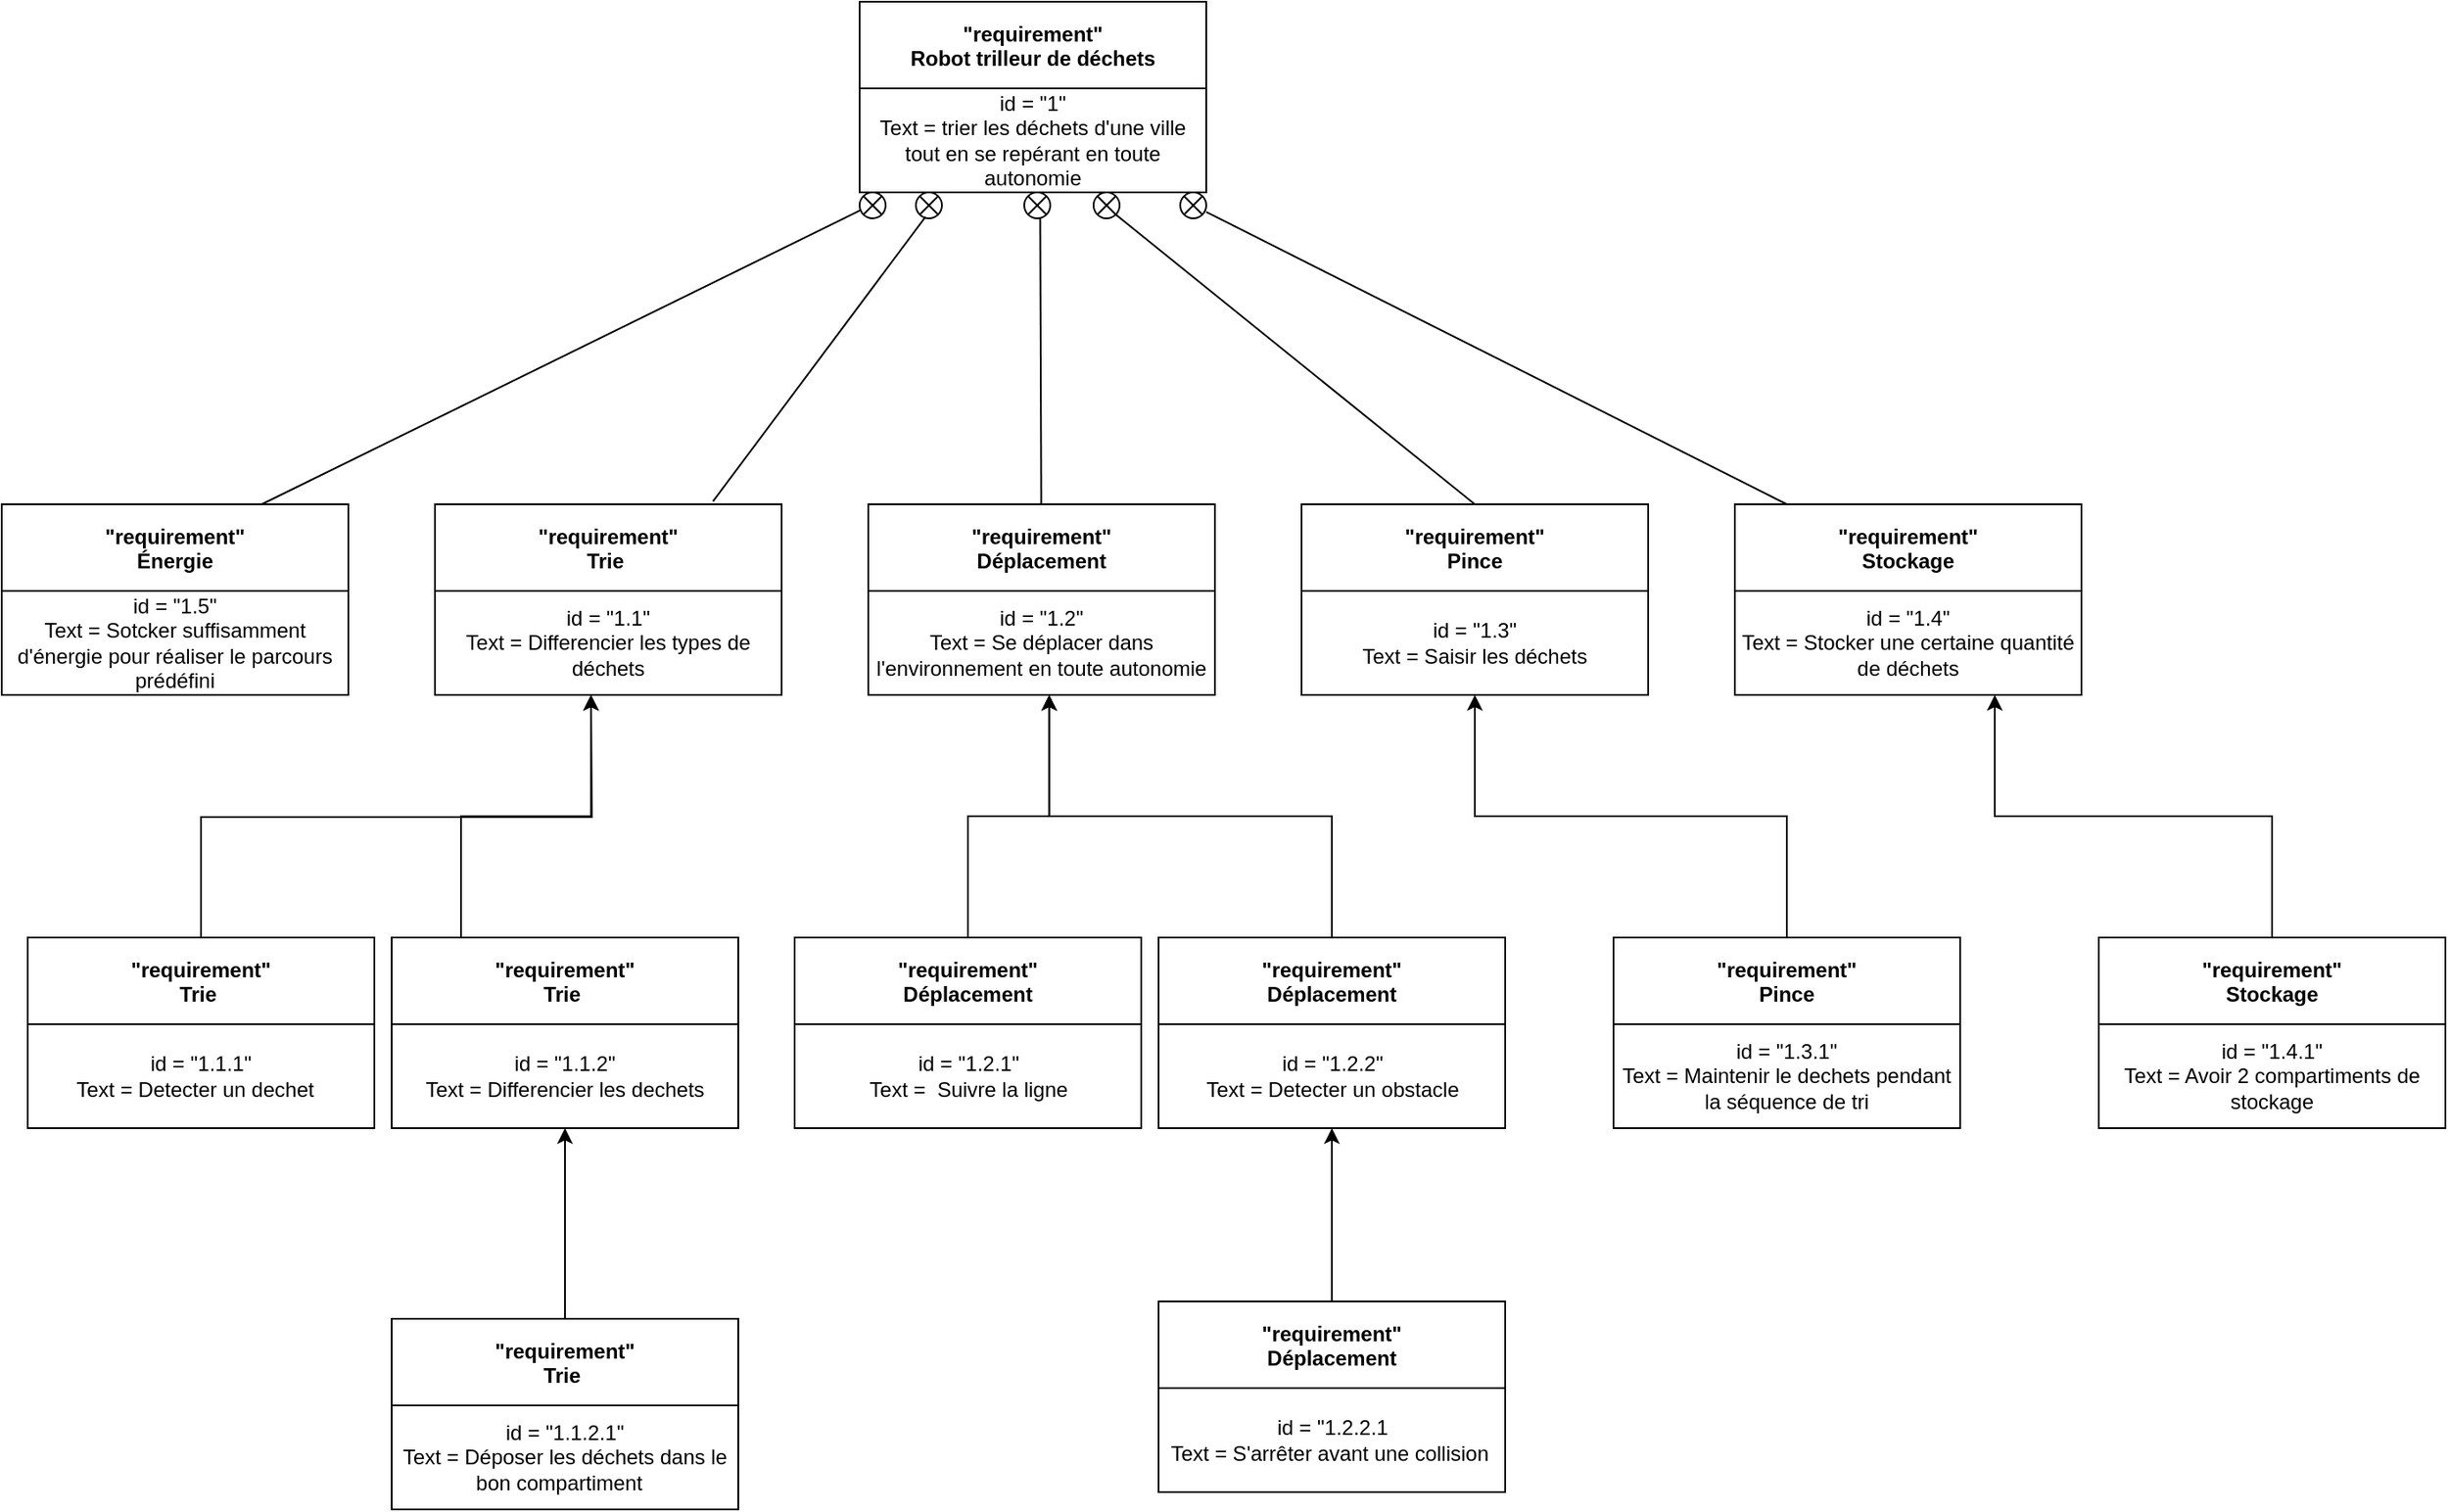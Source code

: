<mxfile version="20.6.2" type="device"><diagram id="zzhUTutEtf5TXfDsCWEF" name="Page-1"><mxGraphModel dx="1651" dy="2150" grid="1" gridSize="10" guides="1" tooltips="1" connect="1" arrows="1" fold="1" page="1" pageScale="1" pageWidth="827" pageHeight="1169" math="0" shadow="0"><root><mxCell id="0"/><mxCell id="1" parent="0"/><mxCell id="ssZtXpaOOfYyP1Bo79M5-1" value="&quot;requirement&quot;&#10;Robot trilleur de déchets" style="swimlane;startSize=50;" parent="1" vertex="1"><mxGeometry x="-75" y="-1140" width="200" height="105" as="geometry"/></mxCell><mxCell id="ssZtXpaOOfYyP1Bo79M5-7" value="id = &quot;1&quot;&lt;br&gt;Text = trier les déchets d'une ville tout en se repérant en toute autonomie" style="whiteSpace=wrap;html=1;" parent="ssZtXpaOOfYyP1Bo79M5-1" vertex="1"><mxGeometry y="50" width="200" height="60" as="geometry"/></mxCell><mxCell id="ssZtXpaOOfYyP1Bo79M5-26" style="edgeStyle=orthogonalEdgeStyle;rounded=0;orthogonalLoop=1;jettySize=auto;html=1;exitX=0.5;exitY=1;exitDx=0;exitDy=0;" parent="ssZtXpaOOfYyP1Bo79M5-1" edge="1"><mxGeometry relative="1" as="geometry"><mxPoint x="135" y="110" as="sourcePoint"/><mxPoint x="135" y="110" as="targetPoint"/></mxGeometry></mxCell><mxCell id="ssZtXpaOOfYyP1Bo79M5-8" value="&quot;requirement&quot;&#10;Trie " style="swimlane;startSize=50;" parent="1" vertex="1"><mxGeometry x="-320" y="-850" width="200" height="110" as="geometry"/></mxCell><mxCell id="ssZtXpaOOfYyP1Bo79M5-9" value="id = &quot;1.1&quot;&lt;br&gt;Text = Differencier les types de déchets" style="whiteSpace=wrap;html=1;" parent="ssZtXpaOOfYyP1Bo79M5-8" vertex="1"><mxGeometry y="50" width="200" height="60" as="geometry"/></mxCell><mxCell id="ssZtXpaOOfYyP1Bo79M5-10" value="&quot;requirement&quot;&#10;Déplacement" style="swimlane;startSize=50;" parent="1" vertex="1"><mxGeometry x="-70" y="-850" width="200" height="110" as="geometry"/></mxCell><mxCell id="ssZtXpaOOfYyP1Bo79M5-11" value="id = &quot;1.2&quot;&lt;br&gt;Text = Se déplacer dans l'environnement en toute autonomie" style="whiteSpace=wrap;html=1;" parent="ssZtXpaOOfYyP1Bo79M5-10" vertex="1"><mxGeometry y="50" width="200" height="60" as="geometry"/></mxCell><mxCell id="ssZtXpaOOfYyP1Bo79M5-13" value="&quot;requirement&quot;&#10;Pince" style="swimlane;startSize=50;" parent="1" vertex="1"><mxGeometry x="180" y="-850" width="200" height="110" as="geometry"/></mxCell><mxCell id="ssZtXpaOOfYyP1Bo79M5-14" value="id = &quot;1.3&quot;&lt;br&gt;Text = Saisir les déchets" style="whiteSpace=wrap;html=1;" parent="ssZtXpaOOfYyP1Bo79M5-13" vertex="1"><mxGeometry y="50" width="200" height="60" as="geometry"/></mxCell><mxCell id="ssZtXpaOOfYyP1Bo79M5-15" value="&quot;requirement&quot;&#10;Stockage" style="swimlane;startSize=50;" parent="1" vertex="1"><mxGeometry x="430" y="-850" width="200" height="110" as="geometry"/></mxCell><mxCell id="ssZtXpaOOfYyP1Bo79M5-16" value="id = &quot;1.4&quot;&lt;br&gt;Text = Stocker une certaine quantité de déchets" style="whiteSpace=wrap;html=1;" parent="ssZtXpaOOfYyP1Bo79M5-15" vertex="1"><mxGeometry y="50" width="200" height="60" as="geometry"/></mxCell><mxCell id="ssZtXpaOOfYyP1Bo79M5-34" value="" style="endArrow=none;html=1;rounded=0;exitX=0.5;exitY=0;exitDx=0;exitDy=0;entryX=0.855;entryY=0.855;entryDx=0;entryDy=0;entryPerimeter=0;" parent="1" source="ssZtXpaOOfYyP1Bo79M5-13" target="ssZtXpaOOfYyP1Bo79M5-33" edge="1"><mxGeometry width="50" height="50" relative="1" as="geometry"><mxPoint x="525" y="-890.0" as="sourcePoint"/><mxPoint x="565" y="-930" as="targetPoint"/></mxGeometry></mxCell><mxCell id="ssZtXpaOOfYyP1Bo79M5-36" value="" style="endArrow=none;html=1;rounded=0;entryX=0.612;entryY=0.626;entryDx=0;entryDy=0;entryPerimeter=0;" parent="1" source="ssZtXpaOOfYyP1Bo79M5-10" target="ssZtXpaOOfYyP1Bo79M5-35" edge="1"><mxGeometry width="50" height="50" relative="1" as="geometry"><mxPoint x="23.5" y="-886.83" as="sourcePoint"/><mxPoint x="27.5" y="-1012.83" as="targetPoint"/></mxGeometry></mxCell><mxCell id="ssZtXpaOOfYyP1Bo79M5-37" value="" style="verticalLabelPosition=bottom;verticalAlign=top;html=1;shape=mxgraph.flowchart.or;" parent="1" vertex="1"><mxGeometry x="-42.5" y="-1030" width="15" height="15" as="geometry"/></mxCell><mxCell id="ssZtXpaOOfYyP1Bo79M5-38" value="" style="endArrow=none;html=1;rounded=0;exitX=0.802;exitY=-0.015;exitDx=0;exitDy=0;exitPerimeter=0;entryX=0.367;entryY=0.943;entryDx=0;entryDy=0;entryPerimeter=0;" parent="1" source="ssZtXpaOOfYyP1Bo79M5-8" target="ssZtXpaOOfYyP1Bo79M5-37" edge="1"><mxGeometry width="50" height="50" relative="1" as="geometry"><mxPoint x="265" y="-907.83" as="sourcePoint"/><mxPoint x="-40.325" y="-1015.005" as="targetPoint"/></mxGeometry></mxCell><mxCell id="ssZtXpaOOfYyP1Bo79M5-35" value="" style="verticalLabelPosition=bottom;verticalAlign=top;html=1;shape=mxgraph.flowchart.or;" parent="1" vertex="1"><mxGeometry x="20" y="-1030" width="15" height="15" as="geometry"/></mxCell><mxCell id="ssZtXpaOOfYyP1Bo79M5-50" style="edgeStyle=orthogonalEdgeStyle;rounded=0;orthogonalLoop=1;jettySize=auto;html=1;exitX=0.5;exitY=0;exitDx=0;exitDy=0;" parent="1" source="ssZtXpaOOfYyP1Bo79M5-42" edge="1"><mxGeometry relative="1" as="geometry"><mxPoint x="-230" y="-740" as="targetPoint"/></mxGeometry></mxCell><mxCell id="ssZtXpaOOfYyP1Bo79M5-42" value="&quot;requirement&quot;&#10;Trie " style="swimlane;startSize=50;" parent="1" vertex="1"><mxGeometry x="-555" y="-600" width="200" height="110" as="geometry"/></mxCell><mxCell id="ssZtXpaOOfYyP1Bo79M5-43" value="id = &quot;1.1.1&quot;&lt;br&gt;Text = Detecter un dechet&amp;nbsp;&amp;nbsp;" style="whiteSpace=wrap;html=1;" parent="ssZtXpaOOfYyP1Bo79M5-42" vertex="1"><mxGeometry y="50" width="200" height="60" as="geometry"/></mxCell><mxCell id="ssZtXpaOOfYyP1Bo79M5-56" style="edgeStyle=orthogonalEdgeStyle;rounded=0;orthogonalLoop=1;jettySize=auto;html=1;exitX=0.5;exitY=0;exitDx=0;exitDy=0;" parent="1" source="ssZtXpaOOfYyP1Bo79M5-51" target="ssZtXpaOOfYyP1Bo79M5-9" edge="1"><mxGeometry relative="1" as="geometry"><Array as="points"><mxPoint x="-305" y="-600"/><mxPoint x="-305" y="-670"/><mxPoint x="-230" y="-670"/></Array><mxPoint x="-155" y="-710" as="targetPoint"/></mxGeometry></mxCell><mxCell id="ssZtXpaOOfYyP1Bo79M5-51" value="&quot;requirement&quot;&#10;Trie " style="swimlane;startSize=50;" parent="1" vertex="1"><mxGeometry x="-345" y="-600" width="200" height="110" as="geometry"/></mxCell><mxCell id="ssZtXpaOOfYyP1Bo79M5-52" value="id = &quot;1.1.2&quot;&lt;br&gt;Text = Differencier les dechets" style="whiteSpace=wrap;html=1;" parent="ssZtXpaOOfYyP1Bo79M5-51" vertex="1"><mxGeometry y="50" width="200" height="60" as="geometry"/></mxCell><mxCell id="ssZtXpaOOfYyP1Bo79M5-59" style="edgeStyle=orthogonalEdgeStyle;rounded=0;orthogonalLoop=1;jettySize=auto;html=1;exitX=0.5;exitY=0;exitDx=0;exitDy=0;entryX=0.522;entryY=1;entryDx=0;entryDy=0;entryPerimeter=0;" parent="1" source="ssZtXpaOOfYyP1Bo79M5-57" target="ssZtXpaOOfYyP1Bo79M5-11" edge="1"><mxGeometry relative="1" as="geometry"><mxPoint x="100" y="-740" as="targetPoint"/></mxGeometry></mxCell><mxCell id="ssZtXpaOOfYyP1Bo79M5-57" value="&quot;requirement&quot;&#10;Déplacement" style="swimlane;startSize=50;" parent="1" vertex="1"><mxGeometry x="-112.5" y="-600" width="200" height="110" as="geometry"/></mxCell><mxCell id="ssZtXpaOOfYyP1Bo79M5-58" value="id = &quot;1.2.1&quot;&lt;br&gt;Text =&amp;nbsp; Suivre la ligne" style="whiteSpace=wrap;html=1;" parent="ssZtXpaOOfYyP1Bo79M5-57" vertex="1"><mxGeometry y="50" width="200" height="60" as="geometry"/></mxCell><mxCell id="ssZtXpaOOfYyP1Bo79M5-62" style="edgeStyle=orthogonalEdgeStyle;rounded=0;orthogonalLoop=1;jettySize=auto;html=1;exitX=0.5;exitY=0;exitDx=0;exitDy=0;entryX=0.522;entryY=1.001;entryDx=0;entryDy=0;entryPerimeter=0;" parent="1" source="ssZtXpaOOfYyP1Bo79M5-60" target="ssZtXpaOOfYyP1Bo79M5-11" edge="1"><mxGeometry relative="1" as="geometry"><mxPoint x="30" y="-740" as="targetPoint"/></mxGeometry></mxCell><mxCell id="ssZtXpaOOfYyP1Bo79M5-60" value="&quot;requirement&quot;&#10;Déplacement" style="swimlane;startSize=50;" parent="1" vertex="1"><mxGeometry x="97.5" y="-600" width="200" height="110" as="geometry"/></mxCell><mxCell id="ssZtXpaOOfYyP1Bo79M5-61" value="id = &quot;1.2.2&quot;&lt;br&gt;Text = Detecter un obstacle" style="whiteSpace=wrap;html=1;" parent="ssZtXpaOOfYyP1Bo79M5-60" vertex="1"><mxGeometry y="50" width="200" height="60" as="geometry"/></mxCell><mxCell id="ssZtXpaOOfYyP1Bo79M5-32" value="" style="verticalLabelPosition=bottom;verticalAlign=top;html=1;shape=mxgraph.flowchart.or;" parent="1" vertex="1"><mxGeometry x="110" y="-1030" width="15" height="15" as="geometry"/></mxCell><mxCell id="ssZtXpaOOfYyP1Bo79M5-65" value="" style="endArrow=none;html=1;rounded=0;exitX=0.15;exitY=0;exitDx=0;exitDy=0;exitPerimeter=0;" parent="1" source="ssZtXpaOOfYyP1Bo79M5-15" target="ssZtXpaOOfYyP1Bo79M5-32" edge="1"><mxGeometry width="50" height="50" relative="1" as="geometry"><mxPoint x="460" y="-890" as="sourcePoint"/><mxPoint x="130" y="-1030" as="targetPoint"/></mxGeometry></mxCell><mxCell id="ssZtXpaOOfYyP1Bo79M5-73" style="edgeStyle=orthogonalEdgeStyle;rounded=0;orthogonalLoop=1;jettySize=auto;html=1;exitX=0.5;exitY=0;exitDx=0;exitDy=0;entryX=0.5;entryY=1;entryDx=0;entryDy=0;" parent="1" source="ssZtXpaOOfYyP1Bo79M5-67" target="ssZtXpaOOfYyP1Bo79M5-14" edge="1"><mxGeometry relative="1" as="geometry"/></mxCell><mxCell id="ssZtXpaOOfYyP1Bo79M5-67" value="&quot;requirement&quot;&#10;Pince" style="swimlane;startSize=50;" parent="1" vertex="1"><mxGeometry x="360" y="-600" width="200" height="110" as="geometry"/></mxCell><mxCell id="ssZtXpaOOfYyP1Bo79M5-68" value="id = &quot;1.3.1&quot;&lt;br&gt;Text = Maintenir le dechets pendant la séquence de tri" style="whiteSpace=wrap;html=1;" parent="ssZtXpaOOfYyP1Bo79M5-67" vertex="1"><mxGeometry y="50" width="200" height="60" as="geometry"/></mxCell><mxCell id="ssZtXpaOOfYyP1Bo79M5-33" value="" style="verticalLabelPosition=bottom;verticalAlign=top;html=1;shape=mxgraph.flowchart.or;" parent="1" vertex="1"><mxGeometry x="60" y="-1030" width="15" height="15" as="geometry"/></mxCell><mxCell id="ssZtXpaOOfYyP1Bo79M5-89" style="edgeStyle=orthogonalEdgeStyle;rounded=0;orthogonalLoop=1;jettySize=auto;html=1;exitX=0.5;exitY=0;exitDx=0;exitDy=0;entryX=0.5;entryY=1;entryDx=0;entryDy=0;" parent="1" source="ssZtXpaOOfYyP1Bo79M5-87" target="ssZtXpaOOfYyP1Bo79M5-51" edge="1"><mxGeometry relative="1" as="geometry"/></mxCell><mxCell id="ssZtXpaOOfYyP1Bo79M5-87" value="&quot;requirement&quot;&#10;Trie " style="swimlane;startSize=50;" parent="1" vertex="1"><mxGeometry x="-345" y="-380" width="200" height="110" as="geometry"/></mxCell><mxCell id="ssZtXpaOOfYyP1Bo79M5-88" value="id = &quot;1.1.2.1&quot;&lt;br&gt;Text = Déposer les déchets dans le bon compartiment&amp;nbsp;&amp;nbsp;" style="whiteSpace=wrap;html=1;" parent="ssZtXpaOOfYyP1Bo79M5-87" vertex="1"><mxGeometry y="50" width="200" height="60" as="geometry"/></mxCell><mxCell id="ssZtXpaOOfYyP1Bo79M5-94" style="edgeStyle=orthogonalEdgeStyle;rounded=0;orthogonalLoop=1;jettySize=auto;html=1;exitX=0.5;exitY=0;exitDx=0;exitDy=0;entryX=0.5;entryY=1;entryDx=0;entryDy=0;" parent="1" source="ssZtXpaOOfYyP1Bo79M5-92" target="ssZtXpaOOfYyP1Bo79M5-60" edge="1"><mxGeometry relative="1" as="geometry"/></mxCell><mxCell id="ssZtXpaOOfYyP1Bo79M5-92" value="&quot;requirement&quot;&#10;Déplacement" style="swimlane;startSize=50;" parent="1" vertex="1"><mxGeometry x="97.5" y="-390" width="200" height="110" as="geometry"/></mxCell><mxCell id="ssZtXpaOOfYyP1Bo79M5-93" value="id = &quot;1.2.2.1&lt;br&gt;Text = S'arrêter avant une collision&amp;nbsp;" style="whiteSpace=wrap;html=1;" parent="ssZtXpaOOfYyP1Bo79M5-92" vertex="1"><mxGeometry y="50" width="200" height="60" as="geometry"/></mxCell><mxCell id="U_GG7j_hf3u4j9KByVHq-3" style="edgeStyle=orthogonalEdgeStyle;rounded=0;orthogonalLoop=1;jettySize=auto;html=1;exitX=0.5;exitY=0;exitDx=0;exitDy=0;entryX=0.75;entryY=1;entryDx=0;entryDy=0;" edge="1" parent="1" source="U_GG7j_hf3u4j9KByVHq-1" target="ssZtXpaOOfYyP1Bo79M5-15"><mxGeometry relative="1" as="geometry"/></mxCell><mxCell id="U_GG7j_hf3u4j9KByVHq-1" value="&quot;requirement&quot;&#10;Stockage" style="swimlane;startSize=50;" vertex="1" parent="1"><mxGeometry x="640" y="-600" width="200" height="110" as="geometry"/></mxCell><mxCell id="U_GG7j_hf3u4j9KByVHq-2" value="id = &quot;1.4.1&quot;&lt;br&gt;Text = Avoir 2 compartiments de stockage" style="whiteSpace=wrap;html=1;" vertex="1" parent="U_GG7j_hf3u4j9KByVHq-1"><mxGeometry y="50" width="200" height="60" as="geometry"/></mxCell><mxCell id="U_GG7j_hf3u4j9KByVHq-5" value="&quot;requirement&quot;&#10;Énergie" style="swimlane;startSize=50;" vertex="1" parent="1"><mxGeometry x="-570" y="-850" width="200" height="110" as="geometry"/></mxCell><mxCell id="U_GG7j_hf3u4j9KByVHq-6" value="id = &quot;1.5&quot;&lt;br&gt;Text = Sotcker suffisamment d'énergie pour réaliser le parcours prédéfini" style="whiteSpace=wrap;html=1;" vertex="1" parent="U_GG7j_hf3u4j9KByVHq-5"><mxGeometry y="50" width="200" height="60" as="geometry"/></mxCell><mxCell id="U_GG7j_hf3u4j9KByVHq-10" value="" style="endArrow=none;html=1;rounded=0;exitX=0.75;exitY=0;exitDx=0;exitDy=0;entryX=0.064;entryY=0.674;entryDx=0;entryDy=0;entryPerimeter=0;" edge="1" parent="1" source="U_GG7j_hf3u4j9KByVHq-5" target="U_GG7j_hf3u4j9KByVHq-11"><mxGeometry width="50" height="50" relative="1" as="geometry"><mxPoint x="-140.0" y="-850.79" as="sourcePoint"/><mxPoint x="-87.395" y="-1014.995" as="targetPoint"/></mxGeometry></mxCell><mxCell id="U_GG7j_hf3u4j9KByVHq-11" value="" style="verticalLabelPosition=bottom;verticalAlign=top;html=1;shape=mxgraph.flowchart.or;" vertex="1" parent="1"><mxGeometry x="-75" y="-1030" width="15" height="15" as="geometry"/></mxCell></root></mxGraphModel></diagram></mxfile>
